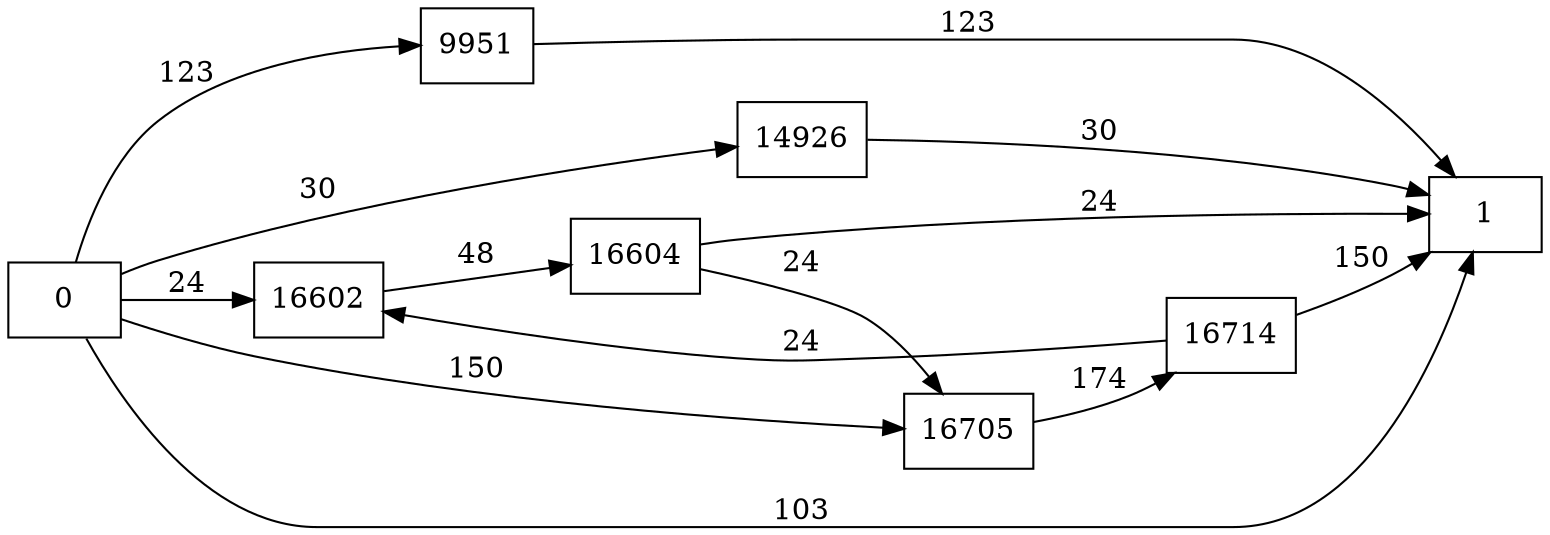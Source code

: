 digraph {
	graph [rankdir=LR]
	node [shape=rectangle]
	9951 -> 1 [label=123]
	14926 -> 1 [label=30]
	16602 -> 16604 [label=48]
	16604 -> 16705 [label=24]
	16604 -> 1 [label=24]
	16705 -> 16714 [label=174]
	16714 -> 16602 [label=24]
	16714 -> 1 [label=150]
	0 -> 1 [label=103]
	0 -> 9951 [label=123]
	0 -> 14926 [label=30]
	0 -> 16602 [label=24]
	0 -> 16705 [label=150]
}
